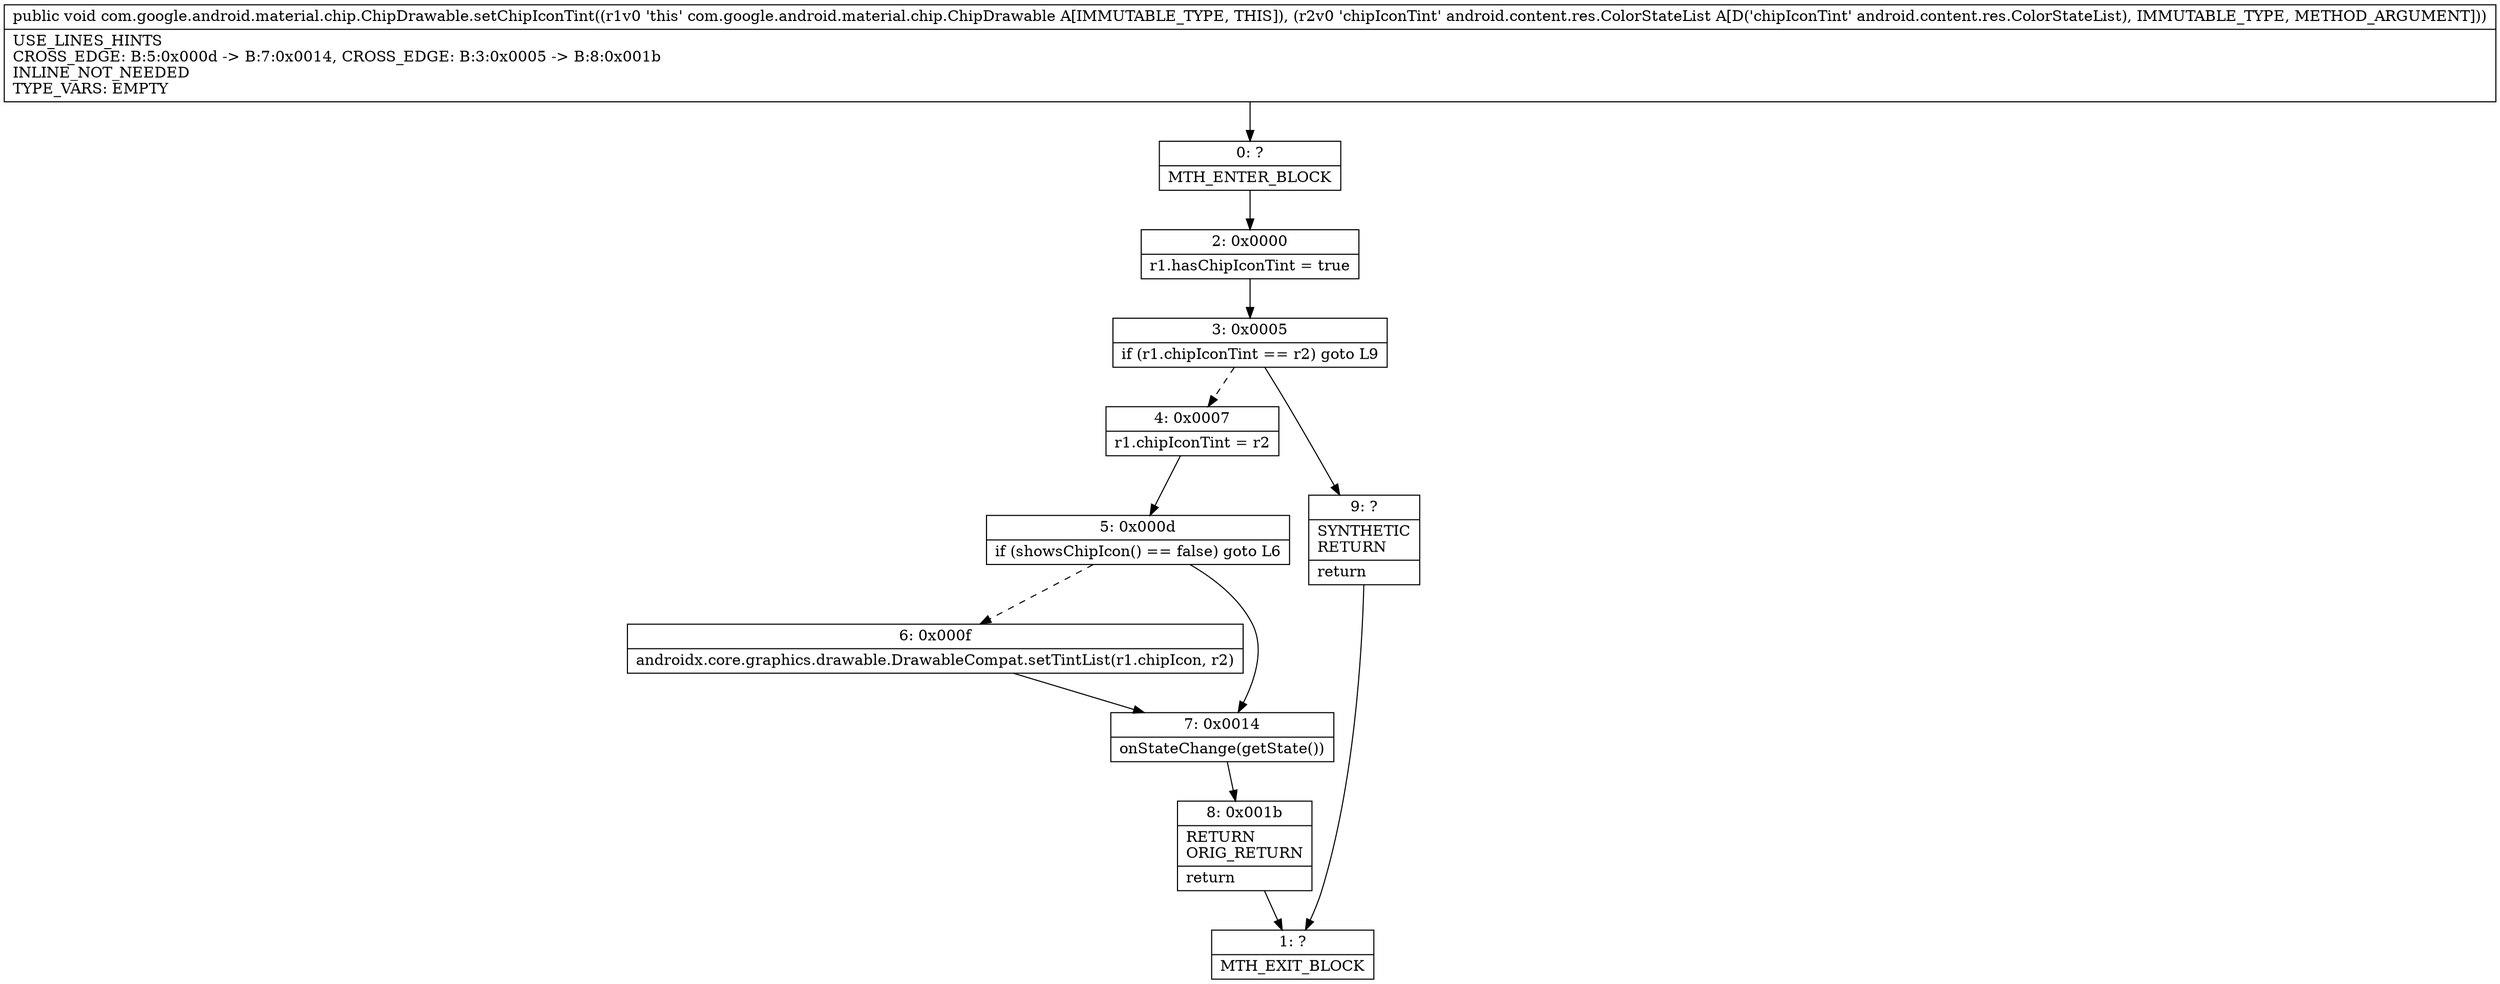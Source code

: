 digraph "CFG forcom.google.android.material.chip.ChipDrawable.setChipIconTint(Landroid\/content\/res\/ColorStateList;)V" {
Node_0 [shape=record,label="{0\:\ ?|MTH_ENTER_BLOCK\l}"];
Node_2 [shape=record,label="{2\:\ 0x0000|r1.hasChipIconTint = true\l}"];
Node_3 [shape=record,label="{3\:\ 0x0005|if (r1.chipIconTint == r2) goto L9\l}"];
Node_4 [shape=record,label="{4\:\ 0x0007|r1.chipIconTint = r2\l}"];
Node_5 [shape=record,label="{5\:\ 0x000d|if (showsChipIcon() == false) goto L6\l}"];
Node_6 [shape=record,label="{6\:\ 0x000f|androidx.core.graphics.drawable.DrawableCompat.setTintList(r1.chipIcon, r2)\l}"];
Node_7 [shape=record,label="{7\:\ 0x0014|onStateChange(getState())\l}"];
Node_8 [shape=record,label="{8\:\ 0x001b|RETURN\lORIG_RETURN\l|return\l}"];
Node_1 [shape=record,label="{1\:\ ?|MTH_EXIT_BLOCK\l}"];
Node_9 [shape=record,label="{9\:\ ?|SYNTHETIC\lRETURN\l|return\l}"];
MethodNode[shape=record,label="{public void com.google.android.material.chip.ChipDrawable.setChipIconTint((r1v0 'this' com.google.android.material.chip.ChipDrawable A[IMMUTABLE_TYPE, THIS]), (r2v0 'chipIconTint' android.content.res.ColorStateList A[D('chipIconTint' android.content.res.ColorStateList), IMMUTABLE_TYPE, METHOD_ARGUMENT]))  | USE_LINES_HINTS\lCROSS_EDGE: B:5:0x000d \-\> B:7:0x0014, CROSS_EDGE: B:3:0x0005 \-\> B:8:0x001b\lINLINE_NOT_NEEDED\lTYPE_VARS: EMPTY\l}"];
MethodNode -> Node_0;Node_0 -> Node_2;
Node_2 -> Node_3;
Node_3 -> Node_4[style=dashed];
Node_3 -> Node_9;
Node_4 -> Node_5;
Node_5 -> Node_6[style=dashed];
Node_5 -> Node_7;
Node_6 -> Node_7;
Node_7 -> Node_8;
Node_8 -> Node_1;
Node_9 -> Node_1;
}

